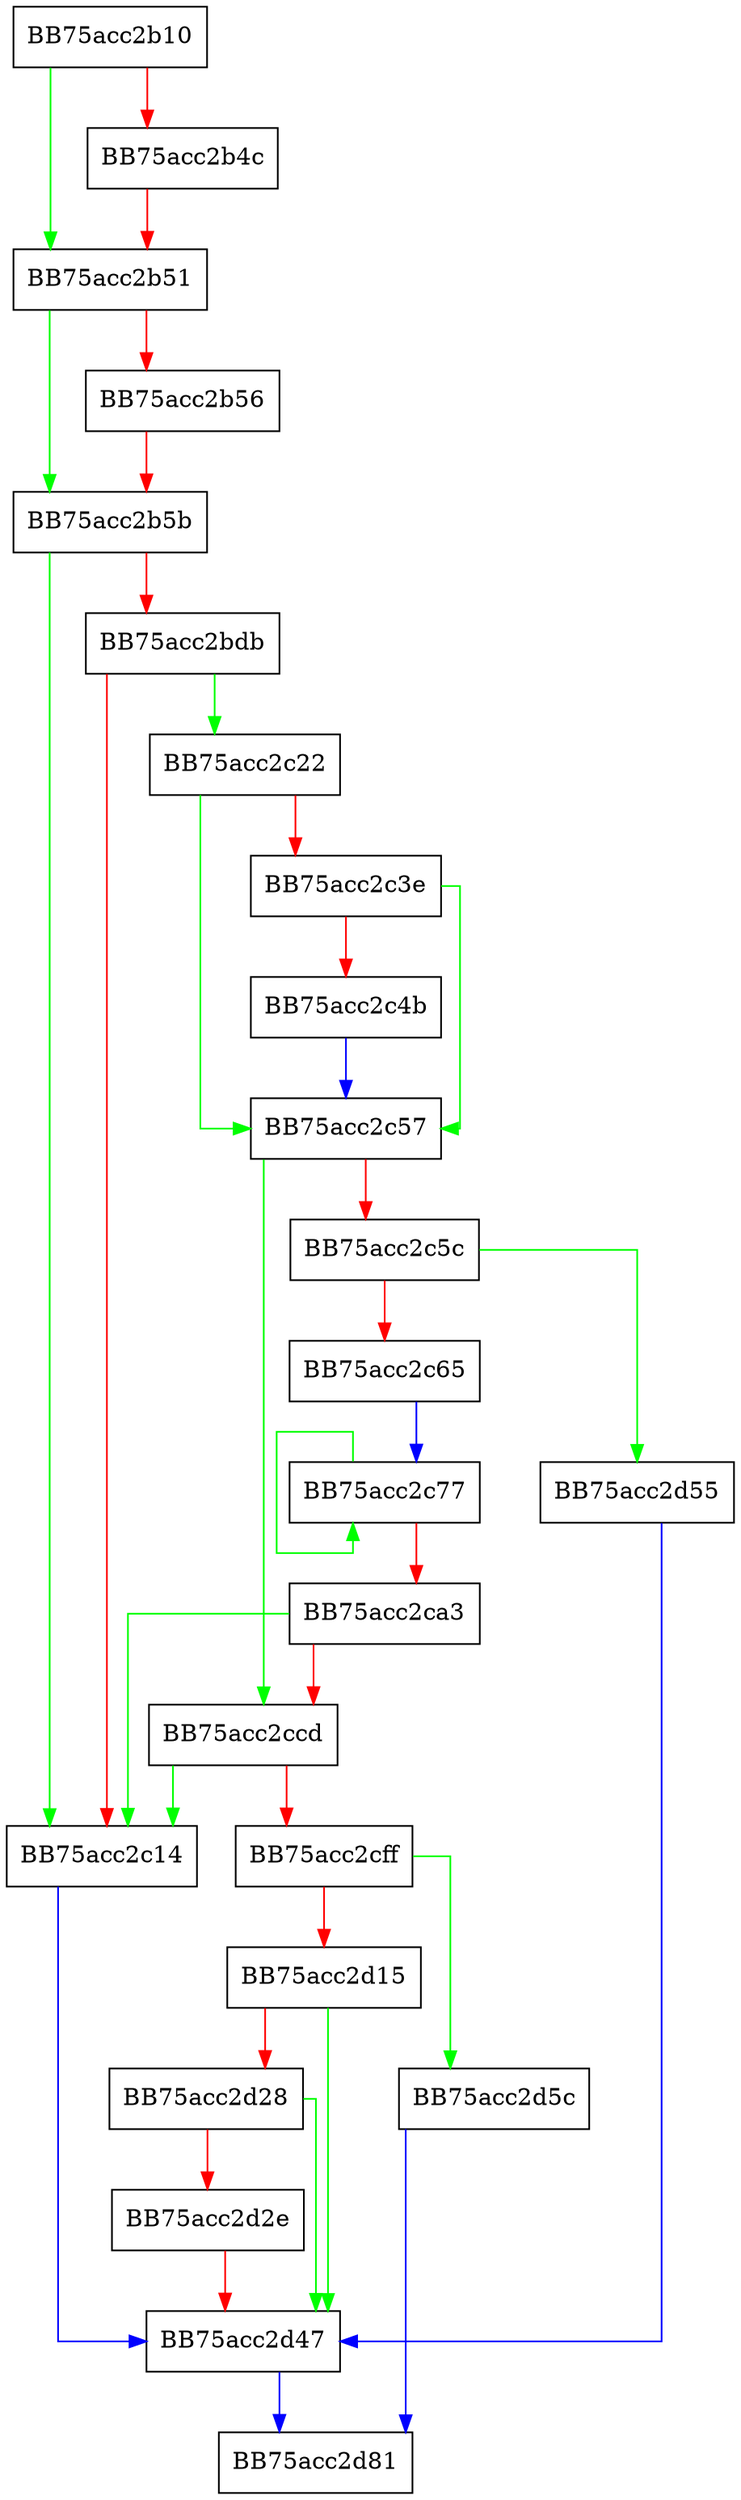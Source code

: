 digraph Spynet {
  node [shape="box"];
  graph [splines=ortho];
  BB75acc2b10 -> BB75acc2b51 [color="green"];
  BB75acc2b10 -> BB75acc2b4c [color="red"];
  BB75acc2b4c -> BB75acc2b51 [color="red"];
  BB75acc2b51 -> BB75acc2b5b [color="green"];
  BB75acc2b51 -> BB75acc2b56 [color="red"];
  BB75acc2b56 -> BB75acc2b5b [color="red"];
  BB75acc2b5b -> BB75acc2c14 [color="green"];
  BB75acc2b5b -> BB75acc2bdb [color="red"];
  BB75acc2bdb -> BB75acc2c22 [color="green"];
  BB75acc2bdb -> BB75acc2c14 [color="red"];
  BB75acc2c14 -> BB75acc2d47 [color="blue"];
  BB75acc2c22 -> BB75acc2c57 [color="green"];
  BB75acc2c22 -> BB75acc2c3e [color="red"];
  BB75acc2c3e -> BB75acc2c57 [color="green"];
  BB75acc2c3e -> BB75acc2c4b [color="red"];
  BB75acc2c4b -> BB75acc2c57 [color="blue"];
  BB75acc2c57 -> BB75acc2ccd [color="green"];
  BB75acc2c57 -> BB75acc2c5c [color="red"];
  BB75acc2c5c -> BB75acc2d55 [color="green"];
  BB75acc2c5c -> BB75acc2c65 [color="red"];
  BB75acc2c65 -> BB75acc2c77 [color="blue"];
  BB75acc2c77 -> BB75acc2c77 [color="green"];
  BB75acc2c77 -> BB75acc2ca3 [color="red"];
  BB75acc2ca3 -> BB75acc2c14 [color="green"];
  BB75acc2ca3 -> BB75acc2ccd [color="red"];
  BB75acc2ccd -> BB75acc2c14 [color="green"];
  BB75acc2ccd -> BB75acc2cff [color="red"];
  BB75acc2cff -> BB75acc2d5c [color="green"];
  BB75acc2cff -> BB75acc2d15 [color="red"];
  BB75acc2d15 -> BB75acc2d47 [color="green"];
  BB75acc2d15 -> BB75acc2d28 [color="red"];
  BB75acc2d28 -> BB75acc2d47 [color="green"];
  BB75acc2d28 -> BB75acc2d2e [color="red"];
  BB75acc2d2e -> BB75acc2d47 [color="red"];
  BB75acc2d47 -> BB75acc2d81 [color="blue"];
  BB75acc2d55 -> BB75acc2d47 [color="blue"];
  BB75acc2d5c -> BB75acc2d81 [color="blue"];
}